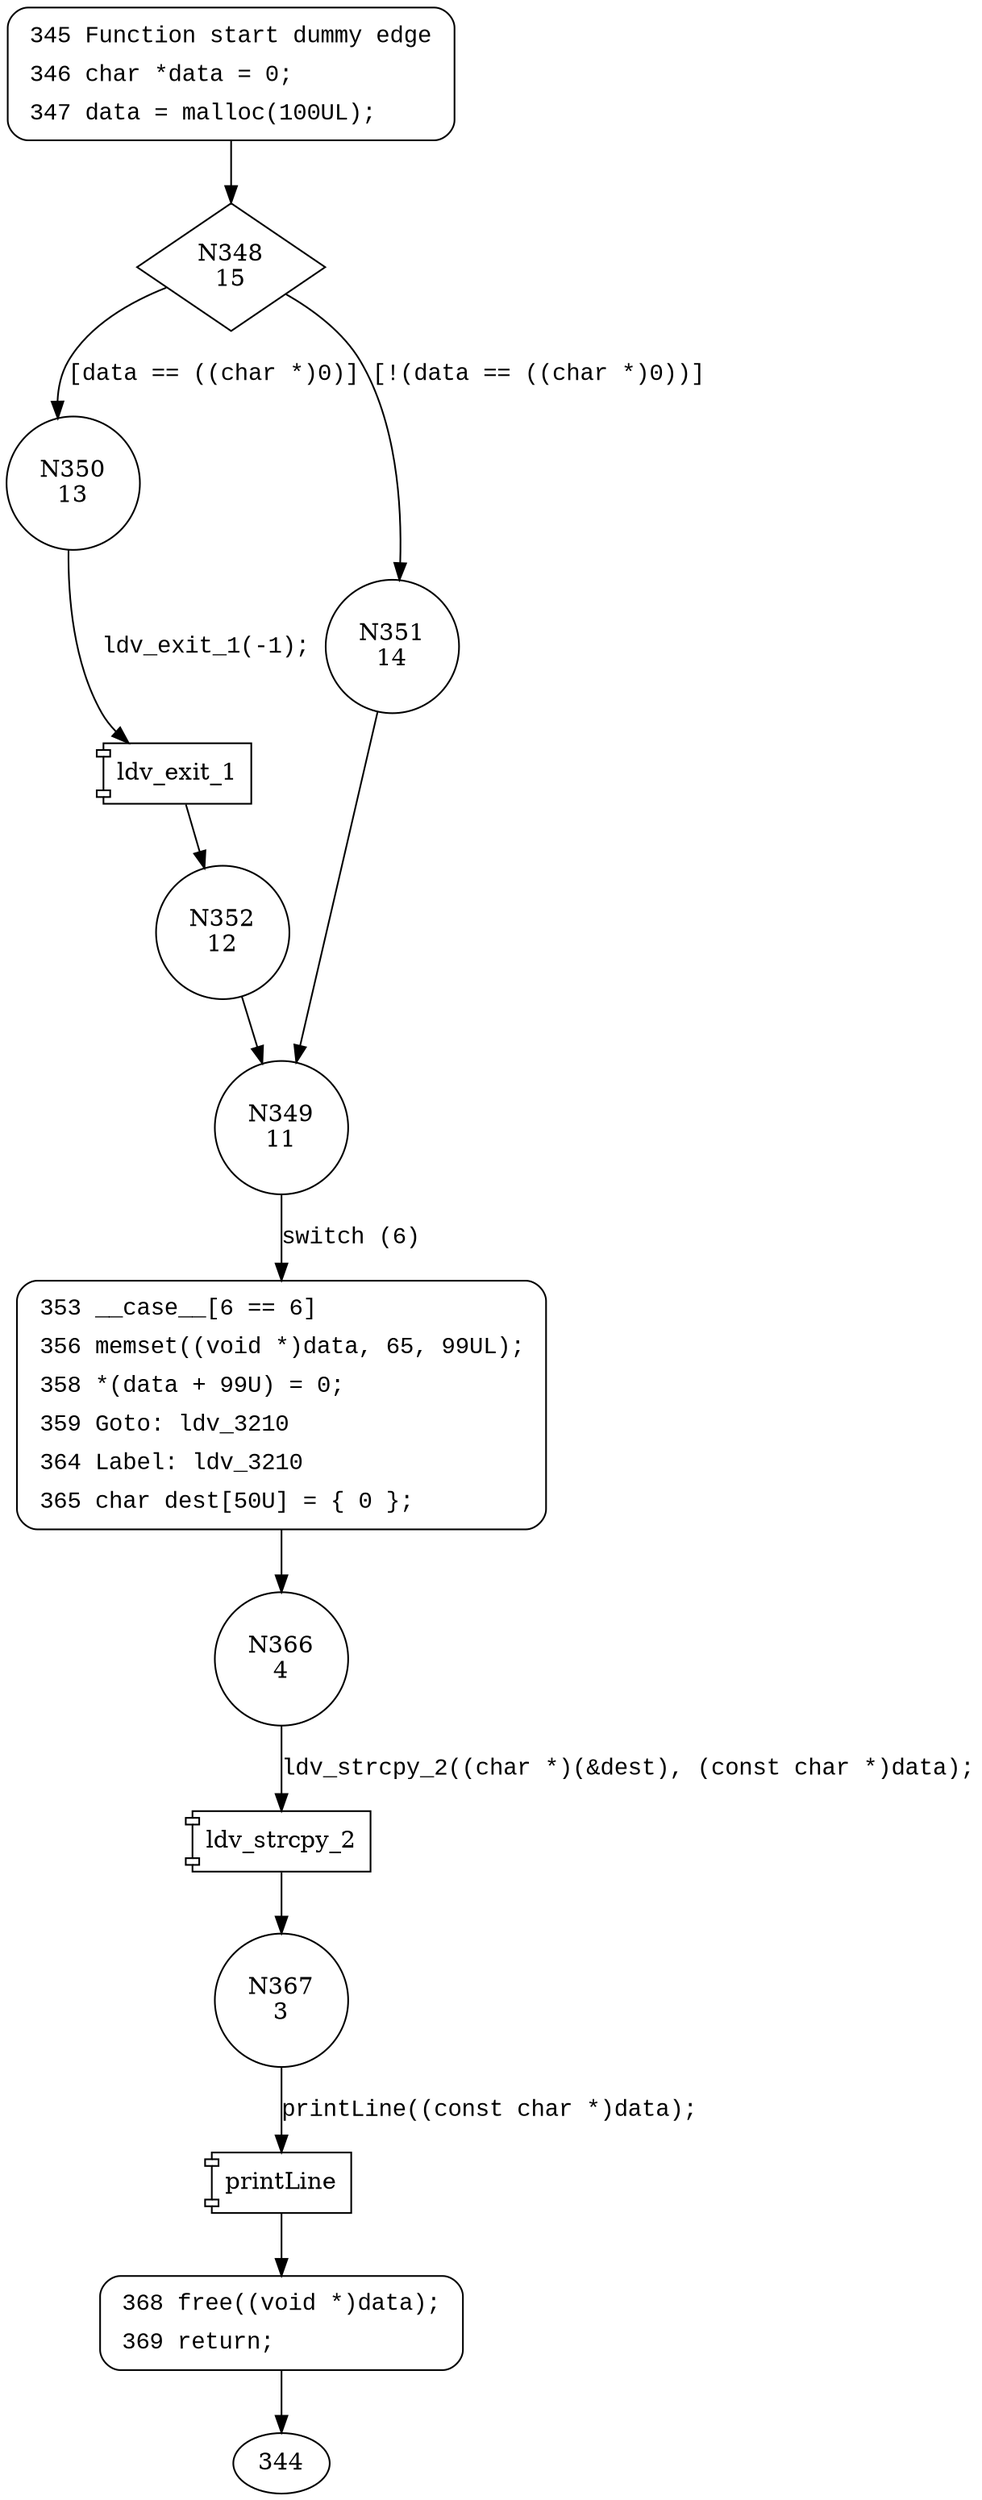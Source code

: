 digraph CWE122_Heap_Based_Buffer_Overflow__c_src_char_cpy_15_bad {
348 [shape="diamond" label="N348\n15"]
350 [shape="circle" label="N350\n13"]
351 [shape="circle" label="N351\n14"]
349 [shape="circle" label="N349\n11"]
353 [shape="circle" label="N353\n10"]
366 [shape="circle" label="N366\n4"]
367 [shape="circle" label="N367\n3"]
368 [shape="circle" label="N368\n2"]
352 [shape="circle" label="N352\n12"]
345 [style="filled,bold" penwidth="1" fillcolor="white" fontname="Courier New" shape="Mrecord" label=<<table border="0" cellborder="0" cellpadding="3" bgcolor="white"><tr><td align="right">345</td><td align="left">Function start dummy edge</td></tr><tr><td align="right">346</td><td align="left">char *data = 0;</td></tr><tr><td align="right">347</td><td align="left">data = malloc(100UL);</td></tr></table>>]
345 -> 348[label=""]
353 [style="filled,bold" penwidth="1" fillcolor="white" fontname="Courier New" shape="Mrecord" label=<<table border="0" cellborder="0" cellpadding="3" bgcolor="white"><tr><td align="right">353</td><td align="left">__case__[6 == 6]</td></tr><tr><td align="right">356</td><td align="left">memset((void *)data, 65, 99UL);</td></tr><tr><td align="right">358</td><td align="left">*(data + 99U) = 0;</td></tr><tr><td align="right">359</td><td align="left">Goto: ldv_3210</td></tr><tr><td align="right">364</td><td align="left">Label: ldv_3210</td></tr><tr><td align="right">365</td><td align="left">char dest[50U] = &#123; 0 &#125;;</td></tr></table>>]
353 -> 366[label=""]
368 [style="filled,bold" penwidth="1" fillcolor="white" fontname="Courier New" shape="Mrecord" label=<<table border="0" cellborder="0" cellpadding="3" bgcolor="white"><tr><td align="right">368</td><td align="left">free((void *)data);</td></tr><tr><td align="right">369</td><td align="left">return;</td></tr></table>>]
368 -> 344[label=""]
348 -> 350 [label="[data == ((char *)0)]" fontname="Courier New"]
348 -> 351 [label="[!(data == ((char *)0))]" fontname="Courier New"]
349 -> 353 [label="switch (6)" fontname="Courier New"]
100025 [shape="component" label="ldv_strcpy_2"]
366 -> 100025 [label="ldv_strcpy_2((char *)(&dest), (const char *)data);" fontname="Courier New"]
100025 -> 367 [label="" fontname="Courier New"]
100026 [shape="component" label="printLine"]
367 -> 100026 [label="printLine((const char *)data);" fontname="Courier New"]
100026 -> 368 [label="" fontname="Courier New"]
100027 [shape="component" label="ldv_exit_1"]
350 -> 100027 [label="ldv_exit_1(-1);" fontname="Courier New"]
100027 -> 352 [label="" fontname="Courier New"]
351 -> 349 [label="" fontname="Courier New"]
352 -> 349 [label="" fontname="Courier New"]
}